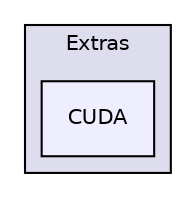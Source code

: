 digraph "bullet/bullet-2.82-r2704/Extras/CUDA" {
  compound=true
  node [ fontsize="10", fontname="Helvetica"];
  edge [ labelfontsize="10", labelfontname="Helvetica"];
  subgraph clusterdir_37ce13f4fb998c871c8fd54d656f12bb {
    graph [ bgcolor="#ddddee", pencolor="black", label="Extras" fontname="Helvetica", fontsize="10", URL="dir_37ce13f4fb998c871c8fd54d656f12bb.html"]
  dir_6f5792f754015e118b5b3ecd2fbab5cd [shape=box, label="CUDA", style="filled", fillcolor="#eeeeff", pencolor="black", URL="dir_6f5792f754015e118b5b3ecd2fbab5cd.html"];
  }
}
